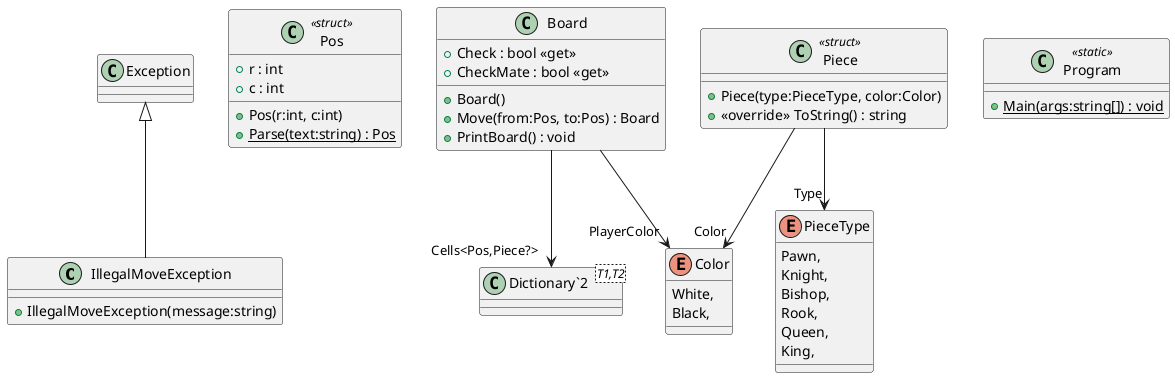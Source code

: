 @startuml
class IllegalMoveException {
    + IllegalMoveException(message:string)
}
Exception <|-- IllegalMoveException
class Pos <<struct>> {
    + r : int
    + c : int
    + Pos(r:int, c:int)
    + {static} Parse(text:string) : Pos
}
class Board {
    + Board()
    + Check : bool <<get>>
    + CheckMate : bool <<get>>
    + Move(from:Pos, to:Pos) : Board
    + PrintBoard() : void
}
class "Dictionary`2"<T1,T2> {
}
Board --> "PlayerColor" Color
Board --> "Cells<Pos,Piece?>" "Dictionary`2"
enum Color {
    White,
    Black,
}
enum PieceType {
    Pawn,
    Knight,
    Bishop,
    Rook,
    Queen,
    King,
}
class Piece <<struct>> {
    + Piece(type:PieceType, color:Color)
    + <<override>> ToString() : string
}
Piece --> "Type" PieceType
Piece --> "Color" Color
class Program <<static>> {
    + {static} Main(args:string[]) : void
}
@enduml
